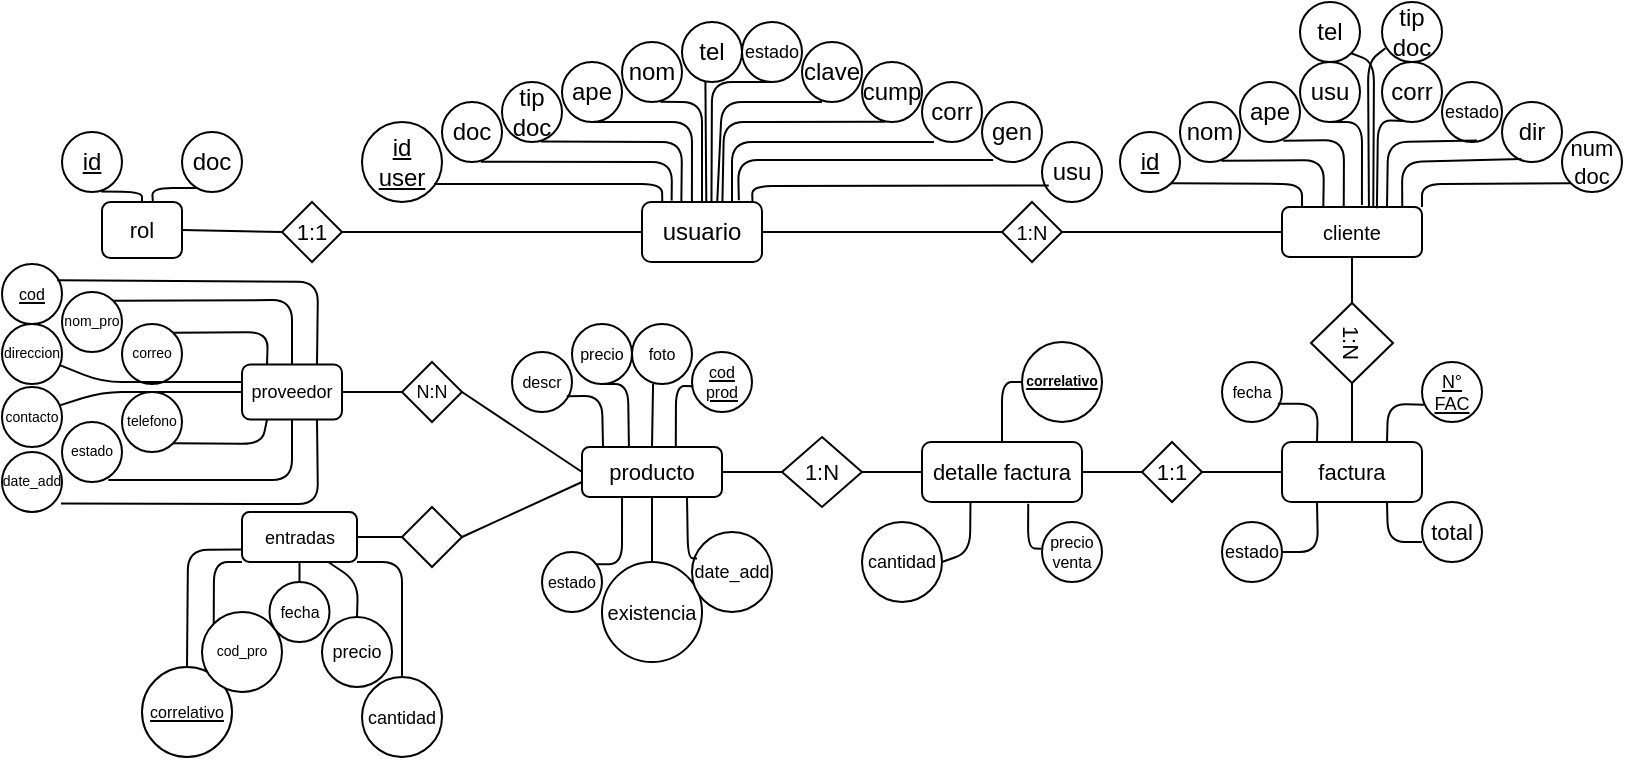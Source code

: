 <mxfile version="13.1.3" type="device"><diagram id="ZuWRlhse3xwBn1QW4X8-" name="Page-1"><mxGraphModel dx="494" dy="276" grid="1" gridSize="10" guides="1" tooltips="1" connect="1" arrows="1" fold="1" page="1" pageScale="1" pageWidth="827" pageHeight="1169" math="0" shadow="0"><root><mxCell id="0"/><mxCell id="1" parent="0"/><mxCell id="uUuOe9VRmTBdb67w9HZi-1" value="id&lt;br&gt;user" style="ellipse;whiteSpace=wrap;html=1;aspect=fixed;fontStyle=4" vertex="1" parent="1"><mxGeometry x="180" y="260" width="40" height="40" as="geometry"/></mxCell><mxCell id="uUuOe9VRmTBdb67w9HZi-2" value="usuario" style="rounded=1;whiteSpace=wrap;html=1;" vertex="1" parent="1"><mxGeometry x="320" y="300" width="60" height="30" as="geometry"/></mxCell><mxCell id="uUuOe9VRmTBdb67w9HZi-3" value="" style="endArrow=none;html=1;exitX=0.169;exitY=0.001;exitDx=0;exitDy=0;exitPerimeter=0;" edge="1" parent="1" source="uUuOe9VRmTBdb67w9HZi-2"><mxGeometry width="50" height="50" relative="1" as="geometry"><mxPoint x="440" y="250" as="sourcePoint"/><mxPoint x="216" y="291" as="targetPoint"/><Array as="points"><mxPoint x="330" y="291"/></Array></mxGeometry></mxCell><mxCell id="uUuOe9VRmTBdb67w9HZi-4" value="doc" style="ellipse;whiteSpace=wrap;html=1;aspect=fixed;" vertex="1" parent="1"><mxGeometry x="220" y="250" width="30" height="30" as="geometry"/></mxCell><mxCell id="uUuOe9VRmTBdb67w9HZi-6" value="nom" style="ellipse;whiteSpace=wrap;html=1;aspect=fixed;" vertex="1" parent="1"><mxGeometry x="310" y="220" width="30" height="30" as="geometry"/></mxCell><mxCell id="uUuOe9VRmTBdb67w9HZi-8" value="ape" style="ellipse;whiteSpace=wrap;html=1;aspect=fixed;" vertex="1" parent="1"><mxGeometry x="280" y="230" width="30" height="30" as="geometry"/></mxCell><mxCell id="uUuOe9VRmTBdb67w9HZi-10" value="tip&lt;br&gt;doc" style="ellipse;whiteSpace=wrap;html=1;aspect=fixed;" vertex="1" parent="1"><mxGeometry x="250" y="240" width="30" height="30" as="geometry"/></mxCell><mxCell id="uUuOe9VRmTBdb67w9HZi-13" value="" style="endArrow=none;html=1;exitX=0.648;exitY=0.997;exitDx=0;exitDy=0;entryX=0.247;entryY=-0.023;entryDx=0;entryDy=0;entryPerimeter=0;exitPerimeter=0;" edge="1" parent="1" source="uUuOe9VRmTBdb67w9HZi-4" target="uUuOe9VRmTBdb67w9HZi-2"><mxGeometry width="50" height="50" relative="1" as="geometry"><mxPoint x="290" y="300" as="sourcePoint"/><mxPoint x="350" y="280" as="targetPoint"/><Array as="points"><mxPoint x="335" y="280"/></Array></mxGeometry></mxCell><mxCell id="uUuOe9VRmTBdb67w9HZi-14" value="" style="endArrow=none;html=1;exitX=0.328;exitY=-0.016;exitDx=0;exitDy=0;exitPerimeter=0;entryX=0.647;entryY=0.993;entryDx=0;entryDy=0;entryPerimeter=0;" edge="1" parent="1" source="uUuOe9VRmTBdb67w9HZi-2" target="uUuOe9VRmTBdb67w9HZi-10"><mxGeometry width="50" height="50" relative="1" as="geometry"><mxPoint x="330" y="300" as="sourcePoint"/><mxPoint x="380" y="250" as="targetPoint"/><Array as="points"><mxPoint x="340" y="270"/></Array></mxGeometry></mxCell><mxCell id="uUuOe9VRmTBdb67w9HZi-15" value="" style="endArrow=none;html=1;exitX=0.416;exitY=-0.001;exitDx=0;exitDy=0;exitPerimeter=0;entryX=0.5;entryY=1;entryDx=0;entryDy=0;" edge="1" parent="1" source="uUuOe9VRmTBdb67w9HZi-2" target="uUuOe9VRmTBdb67w9HZi-8"><mxGeometry width="50" height="50" relative="1" as="geometry"><mxPoint x="340" y="280" as="sourcePoint"/><mxPoint x="390" y="230" as="targetPoint"/><Array as="points"><mxPoint x="345" y="260"/></Array></mxGeometry></mxCell><mxCell id="uUuOe9VRmTBdb67w9HZi-16" value="" style="endArrow=none;html=1;exitX=0.5;exitY=0;exitDx=0;exitDy=0;entryX=0.638;entryY=0.996;entryDx=0;entryDy=0;entryPerimeter=0;" edge="1" parent="1" source="uUuOe9VRmTBdb67w9HZi-2" target="uUuOe9VRmTBdb67w9HZi-6"><mxGeometry width="50" height="50" relative="1" as="geometry"><mxPoint x="350" y="290" as="sourcePoint"/><mxPoint x="400" y="240" as="targetPoint"/><Array as="points"><mxPoint x="350" y="250"/></Array></mxGeometry></mxCell><mxCell id="uUuOe9VRmTBdb67w9HZi-17" value="gen&lt;span style=&quot;color: rgba(0 , 0 , 0 , 0) ; font-family: monospace ; font-size: 0px&quot;&gt;%3CmxGraphModel%3E%3Croot%3E%3CmxCell%20id%3D%220%22%2F%3E%3CmxCell%20id%3D%221%22%20parent%3D%220%22%2F%3E%3CmxCell%20id%3D%222%22%20value%3D%22nom%22%20style%3D%22ellipse%3BwhiteSpace%3Dwrap%3Bhtml%3D1%3Baspect%3Dfixed%3B%22%20vertex%3D%221%22%20parent%3D%221%22%3E%3CmxGeometry%20x%3D%22250%22%20y%3D%22220%22%20width%3D%2230%22%20height%3D%2230%22%20as%3D%22geometry%22%2F%3E%3C%2FmxCell%3E%3C%2Froot%3E%3C%2FmxGraphModel%3E&lt;/span&gt;" style="ellipse;whiteSpace=wrap;html=1;aspect=fixed;" vertex="1" parent="1"><mxGeometry x="490" y="250" width="30" height="30" as="geometry"/></mxCell><mxCell id="uUuOe9VRmTBdb67w9HZi-21" value="cump" style="ellipse;whiteSpace=wrap;html=1;aspect=fixed;" vertex="1" parent="1"><mxGeometry x="430" y="230" width="30" height="30" as="geometry"/></mxCell><mxCell id="uUuOe9VRmTBdb67w9HZi-22" value="tel" style="ellipse;whiteSpace=wrap;html=1;aspect=fixed;" vertex="1" parent="1"><mxGeometry x="340" y="210" width="30" height="30" as="geometry"/></mxCell><mxCell id="uUuOe9VRmTBdb67w9HZi-23" value="corr" style="ellipse;whiteSpace=wrap;html=1;aspect=fixed;" vertex="1" parent="1"><mxGeometry x="460" y="240" width="30" height="30" as="geometry"/></mxCell><mxCell id="uUuOe9VRmTBdb67w9HZi-24" value="usu" style="ellipse;whiteSpace=wrap;html=1;aspect=fixed;" vertex="1" parent="1"><mxGeometry x="520" y="270" width="30" height="30" as="geometry"/></mxCell><mxCell id="uUuOe9VRmTBdb67w9HZi-25" value="clave" style="ellipse;whiteSpace=wrap;html=1;aspect=fixed;" vertex="1" parent="1"><mxGeometry x="400" y="220" width="30" height="30" as="geometry"/></mxCell><mxCell id="uUuOe9VRmTBdb67w9HZi-26" value="estado" style="ellipse;whiteSpace=wrap;html=1;aspect=fixed;fontSize=9;" vertex="1" parent="1"><mxGeometry x="370" y="210" width="30" height="30" as="geometry"/></mxCell><mxCell id="uUuOe9VRmTBdb67w9HZi-27" value="" style="endArrow=none;html=1;exitX=0.921;exitY=0.006;exitDx=0;exitDy=0;exitPerimeter=0;entryX=0.113;entryY=0.725;entryDx=0;entryDy=0;entryPerimeter=0;" edge="1" parent="1" source="uUuOe9VRmTBdb67w9HZi-2" target="uUuOe9VRmTBdb67w9HZi-24"><mxGeometry width="50" height="50" relative="1" as="geometry"><mxPoint x="400" y="380" as="sourcePoint"/><mxPoint x="500" y="340" as="targetPoint"/><Array as="points"><mxPoint x="375" y="292"/></Array></mxGeometry></mxCell><mxCell id="uUuOe9VRmTBdb67w9HZi-28" value="" style="endArrow=none;html=1;exitX=0.807;exitY=-0.028;exitDx=0;exitDy=0;exitPerimeter=0;entryX=0.185;entryY=0.965;entryDx=0;entryDy=0;entryPerimeter=0;" edge="1" parent="1" source="uUuOe9VRmTBdb67w9HZi-2" target="uUuOe9VRmTBdb67w9HZi-17"><mxGeometry width="50" height="50" relative="1" as="geometry"><mxPoint x="400" y="360" as="sourcePoint"/><mxPoint x="450" y="310" as="targetPoint"/><Array as="points"><mxPoint x="368" y="279"/></Array></mxGeometry></mxCell><mxCell id="uUuOe9VRmTBdb67w9HZi-29" value="" style="endArrow=none;html=1;exitX=0.75;exitY=0;exitDx=0;exitDy=0;entryX=0.2;entryY=1;entryDx=0;entryDy=0;entryPerimeter=0;" edge="1" parent="1" source="uUuOe9VRmTBdb67w9HZi-2" target="uUuOe9VRmTBdb67w9HZi-23"><mxGeometry width="50" height="50" relative="1" as="geometry"><mxPoint x="400" y="350" as="sourcePoint"/><mxPoint x="450" y="300" as="targetPoint"/><Array as="points"><mxPoint x="365" y="270"/></Array></mxGeometry></mxCell><mxCell id="uUuOe9VRmTBdb67w9HZi-30" value="" style="endArrow=none;html=1;fontSize=10;exitX=0.67;exitY=-0.002;exitDx=0;exitDy=0;exitPerimeter=0;entryX=0.386;entryY=0.995;entryDx=0;entryDy=0;entryPerimeter=0;" edge="1" parent="1" source="uUuOe9VRmTBdb67w9HZi-2" target="uUuOe9VRmTBdb67w9HZi-21"><mxGeometry width="50" height="50" relative="1" as="geometry"><mxPoint x="370" y="300" as="sourcePoint"/><mxPoint x="435" y="257" as="targetPoint"/><Array as="points"><mxPoint x="361" y="260"/></Array></mxGeometry></mxCell><mxCell id="uUuOe9VRmTBdb67w9HZi-32" value="" style="endArrow=none;html=1;fontSize=10;exitX=0.627;exitY=-0.009;exitDx=0;exitDy=0;exitPerimeter=0;" edge="1" parent="1" source="uUuOe9VRmTBdb67w9HZi-2"><mxGeometry width="50" height="50" relative="1" as="geometry"><mxPoint x="360" y="300" as="sourcePoint"/><mxPoint x="410" y="250" as="targetPoint"/><Array as="points"><mxPoint x="360" y="250"/></Array></mxGeometry></mxCell><mxCell id="uUuOe9VRmTBdb67w9HZi-33" value="" style="endArrow=none;html=1;fontSize=10;exitX=0.536;exitY=0.006;exitDx=0;exitDy=0;exitPerimeter=0;entryX=0.39;entryY=0.987;entryDx=0;entryDy=0;entryPerimeter=0;" edge="1" parent="1" source="uUuOe9VRmTBdb67w9HZi-2" target="uUuOe9VRmTBdb67w9HZi-22"><mxGeometry width="50" height="50" relative="1" as="geometry"><mxPoint x="380" y="370" as="sourcePoint"/><mxPoint x="430" y="320" as="targetPoint"/></mxGeometry></mxCell><mxCell id="uUuOe9VRmTBdb67w9HZi-35" value="" style="endArrow=none;html=1;fontSize=10;exitX=0.5;exitY=1;exitDx=0;exitDy=0;entryX=0.579;entryY=-0.001;entryDx=0;entryDy=0;entryPerimeter=0;" edge="1" parent="1" source="uUuOe9VRmTBdb67w9HZi-26" target="uUuOe9VRmTBdb67w9HZi-2"><mxGeometry width="50" height="50" relative="1" as="geometry"><mxPoint x="350" y="250" as="sourcePoint"/><mxPoint x="350" y="260" as="targetPoint"/><Array as="points"><mxPoint x="355" y="240"/></Array></mxGeometry></mxCell><mxCell id="uUuOe9VRmTBdb67w9HZi-37" value="1:N" style="rhombus;whiteSpace=wrap;html=1;fontSize=10;" vertex="1" parent="1"><mxGeometry x="500" y="300" width="30" height="30" as="geometry"/></mxCell><mxCell id="uUuOe9VRmTBdb67w9HZi-38" value="" style="endArrow=none;html=1;fontSize=10;exitX=1;exitY=0.5;exitDx=0;exitDy=0;entryX=0;entryY=0.5;entryDx=0;entryDy=0;" edge="1" parent="1" source="uUuOe9VRmTBdb67w9HZi-2" target="uUuOe9VRmTBdb67w9HZi-37"><mxGeometry width="50" height="50" relative="1" as="geometry"><mxPoint x="440" y="460" as="sourcePoint"/><mxPoint x="490" y="410" as="targetPoint"/><Array as="points"><mxPoint x="430" y="315"/></Array></mxGeometry></mxCell><mxCell id="uUuOe9VRmTBdb67w9HZi-39" value="cliente" style="rounded=1;whiteSpace=wrap;html=1;fontSize=10;" vertex="1" parent="1"><mxGeometry x="640" y="302.5" width="70" height="25" as="geometry"/></mxCell><mxCell id="uUuOe9VRmTBdb67w9HZi-40" value="" style="endArrow=none;html=1;fontSize=10;exitX=1;exitY=0.5;exitDx=0;exitDy=0;entryX=0;entryY=0.5;entryDx=0;entryDy=0;" edge="1" parent="1" source="uUuOe9VRmTBdb67w9HZi-37" target="uUuOe9VRmTBdb67w9HZi-39"><mxGeometry width="50" height="50" relative="1" as="geometry"><mxPoint x="530" y="440" as="sourcePoint"/><mxPoint x="580" y="390" as="targetPoint"/></mxGeometry></mxCell><mxCell id="uUuOe9VRmTBdb67w9HZi-42" value="id&lt;span style=&quot;color: rgba(0 , 0 , 0 , 0) ; font-family: monospace ; font-size: 0px&quot;&gt;%3CmxGraphModel%3E%3Croot%3E%3CmxCell%20id%3D%220%22%2F%3E%3CmxCell%20id%3D%221%22%20parent%3D%220%22%2F%3E%3CmxCell%20id%3D%222%22%20value%3D%22usu%22%20style%3D%22ellipse%3BwhiteSpace%3Dwrap%3Bhtml%3D1%3Baspect%3Dfixed%3B%22%20vertex%3D%221%22%20parent%3D%221%22%3E%3CmxGeometry%20x%3D%22360%22%20y%3D%22260%22%20width%3D%2230%22%20height%3D%2230%22%20as%3D%22geometry%22%2F%3E%3C%2FmxCell%3E%3C%2Froot%3E%3C%2FmxGraphModel%3E&lt;/span&gt;" style="ellipse;whiteSpace=wrap;html=1;aspect=fixed;fontStyle=4" vertex="1" parent="1"><mxGeometry x="559" y="265" width="30" height="30" as="geometry"/></mxCell><mxCell id="uUuOe9VRmTBdb67w9HZi-43" value="nom" style="ellipse;whiteSpace=wrap;html=1;aspect=fixed;" vertex="1" parent="1"><mxGeometry x="589" y="250" width="30" height="30" as="geometry"/></mxCell><mxCell id="uUuOe9VRmTBdb67w9HZi-44" value="ape" style="ellipse;whiteSpace=wrap;html=1;aspect=fixed;" vertex="1" parent="1"><mxGeometry x="619" y="240" width="30" height="30" as="geometry"/></mxCell><mxCell id="uUuOe9VRmTBdb67w9HZi-45" value="usu" style="ellipse;whiteSpace=wrap;html=1;aspect=fixed;" vertex="1" parent="1"><mxGeometry x="649" y="230" width="30" height="30" as="geometry"/></mxCell><mxCell id="uUuOe9VRmTBdb67w9HZi-46" value="corr" style="ellipse;whiteSpace=wrap;html=1;aspect=fixed;" vertex="1" parent="1"><mxGeometry x="690" y="230" width="30" height="30" as="geometry"/></mxCell><mxCell id="uUuOe9VRmTBdb67w9HZi-47" value="tel" style="ellipse;whiteSpace=wrap;html=1;aspect=fixed;" vertex="1" parent="1"><mxGeometry x="649" y="200" width="30" height="30" as="geometry"/></mxCell><mxCell id="uUuOe9VRmTBdb67w9HZi-48" value="dir" style="ellipse;whiteSpace=wrap;html=1;aspect=fixed;" vertex="1" parent="1"><mxGeometry x="750" y="250" width="30" height="30" as="geometry"/></mxCell><mxCell id="uUuOe9VRmTBdb67w9HZi-49" value="tip&lt;br&gt;doc" style="ellipse;whiteSpace=wrap;html=1;aspect=fixed;" vertex="1" parent="1"><mxGeometry x="690" y="200" width="30" height="30" as="geometry"/></mxCell><mxCell id="uUuOe9VRmTBdb67w9HZi-50" value="num&lt;br style=&quot;font-size: 11px;&quot;&gt;doc" style="ellipse;whiteSpace=wrap;html=1;aspect=fixed;fontSize=11;" vertex="1" parent="1"><mxGeometry x="780" y="265" width="30" height="30" as="geometry"/></mxCell><mxCell id="uUuOe9VRmTBdb67w9HZi-51" value="estado" style="ellipse;whiteSpace=wrap;html=1;aspect=fixed;fontSize=9;" vertex="1" parent="1"><mxGeometry x="720" y="240" width="30" height="30" as="geometry"/></mxCell><mxCell id="uUuOe9VRmTBdb67w9HZi-52" value="" style="endArrow=none;html=1;fontSize=9;exitX=1;exitY=1;exitDx=0;exitDy=0;entryX=0.143;entryY=0.007;entryDx=0;entryDy=0;entryPerimeter=0;" edge="1" parent="1" source="uUuOe9VRmTBdb67w9HZi-42" target="uUuOe9VRmTBdb67w9HZi-39"><mxGeometry width="50" height="50" relative="1" as="geometry"><mxPoint x="650" y="410" as="sourcePoint"/><mxPoint x="650" y="310" as="targetPoint"/><Array as="points"><mxPoint x="650" y="291"/></Array></mxGeometry></mxCell><mxCell id="uUuOe9VRmTBdb67w9HZi-54" value="" style="endArrow=none;html=1;fontSize=9;exitX=0.693;exitY=0.98;exitDx=0;exitDy=0;exitPerimeter=0;entryX=0.295;entryY=0.016;entryDx=0;entryDy=0;entryPerimeter=0;" edge="1" parent="1" source="uUuOe9VRmTBdb67w9HZi-43" target="uUuOe9VRmTBdb67w9HZi-39"><mxGeometry width="50" height="50" relative="1" as="geometry"><mxPoint x="650" y="270" as="sourcePoint"/><mxPoint x="660" y="300" as="targetPoint"/><Array as="points"><mxPoint x="661" y="279"/></Array></mxGeometry></mxCell><mxCell id="uUuOe9VRmTBdb67w9HZi-55" value="" style="endArrow=none;html=1;fontSize=9;exitX=0.722;exitY=0.98;exitDx=0;exitDy=0;exitPerimeter=0;entryX=0.441;entryY=-0.02;entryDx=0;entryDy=0;entryPerimeter=0;" edge="1" parent="1" source="uUuOe9VRmTBdb67w9HZi-44" target="uUuOe9VRmTBdb67w9HZi-39"><mxGeometry width="50" height="50" relative="1" as="geometry"><mxPoint x="680" y="310" as="sourcePoint"/><mxPoint x="730" y="260" as="targetPoint"/><Array as="points"><mxPoint x="671" y="269"/></Array></mxGeometry></mxCell><mxCell id="uUuOe9VRmTBdb67w9HZi-56" value="" style="endArrow=none;html=1;fontSize=9;exitX=0.571;exitY=-0.038;exitDx=0;exitDy=0;exitPerimeter=0;entryX=0.5;entryY=1;entryDx=0;entryDy=0;" edge="1" parent="1" source="uUuOe9VRmTBdb67w9HZi-39" target="uUuOe9VRmTBdb67w9HZi-45"><mxGeometry width="50" height="50" relative="1" as="geometry"><mxPoint x="700" y="300" as="sourcePoint"/><mxPoint x="750" y="250" as="targetPoint"/><Array as="points"><mxPoint x="680" y="260"/></Array></mxGeometry></mxCell><mxCell id="uUuOe9VRmTBdb67w9HZi-57" value="" style="endArrow=none;html=1;fontSize=9;exitX=1;exitY=0;exitDx=0;exitDy=0;entryX=0;entryY=1;entryDx=0;entryDy=0;" edge="1" parent="1" source="uUuOe9VRmTBdb67w9HZi-39" target="uUuOe9VRmTBdb67w9HZi-50"><mxGeometry width="50" height="50" relative="1" as="geometry"><mxPoint x="720" y="340" as="sourcePoint"/><mxPoint x="770" y="290" as="targetPoint"/><Array as="points"><mxPoint x="710" y="291"/></Array></mxGeometry></mxCell><mxCell id="uUuOe9VRmTBdb67w9HZi-58" value="" style="endArrow=none;html=1;fontSize=9;exitX=0.859;exitY=-0.003;exitDx=0;exitDy=0;exitPerimeter=0;entryX=0.32;entryY=0.951;entryDx=0;entryDy=0;entryPerimeter=0;" edge="1" parent="1" source="uUuOe9VRmTBdb67w9HZi-39" target="uUuOe9VRmTBdb67w9HZi-48"><mxGeometry width="50" height="50" relative="1" as="geometry"><mxPoint x="720" y="330" as="sourcePoint"/><mxPoint x="770" y="280" as="targetPoint"/><Array as="points"><mxPoint x="700" y="280"/></Array></mxGeometry></mxCell><mxCell id="uUuOe9VRmTBdb67w9HZi-59" value="" style="endArrow=none;html=1;fontSize=9;exitX=0.75;exitY=0;exitDx=0;exitDy=0;entryX=0.582;entryY=0.975;entryDx=0;entryDy=0;entryPerimeter=0;" edge="1" parent="1" source="uUuOe9VRmTBdb67w9HZi-39" target="uUuOe9VRmTBdb67w9HZi-51"><mxGeometry width="50" height="50" relative="1" as="geometry"><mxPoint x="720" y="340" as="sourcePoint"/><mxPoint x="770" y="290" as="targetPoint"/><Array as="points"><mxPoint x="693" y="270"/></Array></mxGeometry></mxCell><mxCell id="uUuOe9VRmTBdb67w9HZi-60" value="" style="endArrow=none;html=1;fontSize=9;exitX=0.621;exitY=0.009;exitDx=0;exitDy=0;exitPerimeter=0;entryX=0.056;entryY=0.772;entryDx=0;entryDy=0;entryPerimeter=0;" edge="1" parent="1" source="uUuOe9VRmTBdb67w9HZi-39" target="uUuOe9VRmTBdb67w9HZi-49"><mxGeometry width="50" height="50" relative="1" as="geometry"><mxPoint x="690" y="250" as="sourcePoint"/><mxPoint x="682" y="240" as="targetPoint"/><Array as="points"><mxPoint x="683" y="230"/></Array></mxGeometry></mxCell><mxCell id="uUuOe9VRmTBdb67w9HZi-61" value="" style="endArrow=none;html=1;fontSize=9;exitX=0.678;exitY=0.024;exitDx=0;exitDy=0;exitPerimeter=0;entryX=0.376;entryY=0.983;entryDx=0;entryDy=0;entryPerimeter=0;" edge="1" parent="1" source="uUuOe9VRmTBdb67w9HZi-39" target="uUuOe9VRmTBdb67w9HZi-46"><mxGeometry width="50" height="50" relative="1" as="geometry"><mxPoint x="690" y="300" as="sourcePoint"/><mxPoint x="750" y="220" as="targetPoint"/><Array as="points"><mxPoint x="688" y="259"/></Array></mxGeometry></mxCell><mxCell id="uUuOe9VRmTBdb67w9HZi-65" value="" style="endArrow=none;html=1;fontSize=9;entryX=1;entryY=1;entryDx=0;entryDy=0;exitX=0.652;exitY=0.008;exitDx=0;exitDy=0;exitPerimeter=0;" edge="1" parent="1" source="uUuOe9VRmTBdb67w9HZi-39" target="uUuOe9VRmTBdb67w9HZi-47"><mxGeometry width="50" height="50" relative="1" as="geometry"><mxPoint x="664" y="270" as="sourcePoint"/><mxPoint x="676.03" y="223.94" as="targetPoint"/><Array as="points"><mxPoint x="686" y="230"/></Array></mxGeometry></mxCell><mxCell id="uUuOe9VRmTBdb67w9HZi-67" value="1:1" style="rhombus;whiteSpace=wrap;html=1;fontSize=11;" vertex="1" parent="1"><mxGeometry x="140" y="300" width="30" height="30" as="geometry"/></mxCell><mxCell id="uUuOe9VRmTBdb67w9HZi-68" value="" style="endArrow=none;html=1;fontSize=11;exitX=1;exitY=0.5;exitDx=0;exitDy=0;entryX=0;entryY=0.5;entryDx=0;entryDy=0;" edge="1" parent="1" source="uUuOe9VRmTBdb67w9HZi-67" target="uUuOe9VRmTBdb67w9HZi-2"><mxGeometry width="50" height="50" relative="1" as="geometry"><mxPoint x="220" y="430" as="sourcePoint"/><mxPoint x="270" y="380" as="targetPoint"/></mxGeometry></mxCell><mxCell id="uUuOe9VRmTBdb67w9HZi-69" value="rol" style="rounded=1;whiteSpace=wrap;html=1;fontSize=11;" vertex="1" parent="1"><mxGeometry x="50" y="300" width="40" height="28" as="geometry"/></mxCell><mxCell id="uUuOe9VRmTBdb67w9HZi-70" value="" style="endArrow=none;html=1;fontSize=11;exitX=1;exitY=0.5;exitDx=0;exitDy=0;entryX=0;entryY=0.5;entryDx=0;entryDy=0;" edge="1" parent="1" source="uUuOe9VRmTBdb67w9HZi-69" target="uUuOe9VRmTBdb67w9HZi-67"><mxGeometry width="50" height="50" relative="1" as="geometry"><mxPoint x="170" y="420" as="sourcePoint"/><mxPoint x="220" y="370" as="targetPoint"/></mxGeometry></mxCell><mxCell id="uUuOe9VRmTBdb67w9HZi-71" value="id" style="ellipse;whiteSpace=wrap;html=1;aspect=fixed;fontStyle=4" vertex="1" parent="1"><mxGeometry x="30" y="265" width="30" height="30" as="geometry"/></mxCell><mxCell id="uUuOe9VRmTBdb67w9HZi-72" value="doc" style="ellipse;whiteSpace=wrap;html=1;aspect=fixed;" vertex="1" parent="1"><mxGeometry x="90" y="265" width="30" height="30" as="geometry"/></mxCell><mxCell id="uUuOe9VRmTBdb67w9HZi-73" value="" style="endArrow=none;html=1;fontSize=11;entryX=0.652;entryY=0.991;entryDx=0;entryDy=0;entryPerimeter=0;exitX=0.5;exitY=0;exitDx=0;exitDy=0;" edge="1" parent="1" source="uUuOe9VRmTBdb67w9HZi-69" target="uUuOe9VRmTBdb67w9HZi-71"><mxGeometry width="50" height="50" relative="1" as="geometry"><mxPoint x="20" y="380" as="sourcePoint"/><mxPoint x="70" y="330" as="targetPoint"/><Array as="points"><mxPoint x="70" y="295"/></Array></mxGeometry></mxCell><mxCell id="uUuOe9VRmTBdb67w9HZi-74" value="" style="endArrow=none;html=1;fontSize=11;exitX=0.636;exitY=0.01;exitDx=0;exitDy=0;exitPerimeter=0;entryX=0.238;entryY=0.933;entryDx=0;entryDy=0;entryPerimeter=0;" edge="1" parent="1" source="uUuOe9VRmTBdb67w9HZi-69" target="uUuOe9VRmTBdb67w9HZi-72"><mxGeometry width="50" height="50" relative="1" as="geometry"><mxPoint x="90" y="340" as="sourcePoint"/><mxPoint x="140" y="290" as="targetPoint"/><Array as="points"><mxPoint x="75" y="293"/></Array></mxGeometry></mxCell><mxCell id="uUuOe9VRmTBdb67w9HZi-75" value="factura" style="rounded=1;whiteSpace=wrap;html=1;fontSize=11;" vertex="1" parent="1"><mxGeometry x="640" y="420" width="70" height="30" as="geometry"/></mxCell><mxCell id="uUuOe9VRmTBdb67w9HZi-76" value="1:N" style="rhombus;whiteSpace=wrap;html=1;fontSize=11;rotation=90;direction=south;" vertex="1" parent="1"><mxGeometry x="655" y="350" width="40" height="41" as="geometry"/></mxCell><mxCell id="uUuOe9VRmTBdb67w9HZi-77" value="" style="endArrow=none;html=1;fontSize=11;entryX=0.5;entryY=1;entryDx=0;entryDy=0;exitX=0.5;exitY=1;exitDx=0;exitDy=0;" edge="1" parent="1" source="uUuOe9VRmTBdb67w9HZi-76" target="uUuOe9VRmTBdb67w9HZi-39"><mxGeometry width="50" height="50" relative="1" as="geometry"><mxPoint x="520" y="500" as="sourcePoint"/><mxPoint x="570" y="450" as="targetPoint"/></mxGeometry></mxCell><mxCell id="uUuOe9VRmTBdb67w9HZi-79" value="" style="endArrow=none;html=1;fontSize=11;entryX=0.5;entryY=0;entryDx=0;entryDy=0;exitX=0.5;exitY=0;exitDx=0;exitDy=0;" edge="1" parent="1" source="uUuOe9VRmTBdb67w9HZi-75" target="uUuOe9VRmTBdb67w9HZi-76"><mxGeometry width="50" height="50" relative="1" as="geometry"><mxPoint x="570" y="480" as="sourcePoint"/><mxPoint x="620" y="430" as="targetPoint"/></mxGeometry></mxCell><mxCell id="uUuOe9VRmTBdb67w9HZi-80" value="estado" style="ellipse;whiteSpace=wrap;html=1;aspect=fixed;fontSize=9;" vertex="1" parent="1"><mxGeometry x="610" y="460" width="30" height="30" as="geometry"/></mxCell><mxCell id="uUuOe9VRmTBdb67w9HZi-81" value="total" style="ellipse;whiteSpace=wrap;html=1;aspect=fixed;fontSize=11;" vertex="1" parent="1"><mxGeometry x="710" y="450" width="30" height="30" as="geometry"/></mxCell><mxCell id="uUuOe9VRmTBdb67w9HZi-82" value="N° FAC" style="ellipse;whiteSpace=wrap;html=1;aspect=fixed;fontSize=9;fontStyle=4" vertex="1" parent="1"><mxGeometry x="710" y="380" width="30" height="30" as="geometry"/></mxCell><mxCell id="uUuOe9VRmTBdb67w9HZi-83" value="fecha" style="ellipse;whiteSpace=wrap;html=1;aspect=fixed;fontSize=8;" vertex="1" parent="1"><mxGeometry x="610" y="380" width="30" height="30" as="geometry"/></mxCell><mxCell id="uUuOe9VRmTBdb67w9HZi-86" value="" style="endArrow=none;html=1;fontSize=6;entryX=0.93;entryY=0.695;entryDx=0;entryDy=0;exitX=0.25;exitY=0;exitDx=0;exitDy=0;entryPerimeter=0;" edge="1" parent="1" source="uUuOe9VRmTBdb67w9HZi-75" target="uUuOe9VRmTBdb67w9HZi-83"><mxGeometry width="50" height="50" relative="1" as="geometry"><mxPoint x="640" y="530" as="sourcePoint"/><mxPoint x="690" y="480" as="targetPoint"/><Array as="points"><mxPoint x="658" y="401"/></Array></mxGeometry></mxCell><mxCell id="uUuOe9VRmTBdb67w9HZi-87" value="" style="endArrow=none;html=1;fontSize=6;exitX=0.75;exitY=0;exitDx=0;exitDy=0;entryX=0.033;entryY=0.711;entryDx=0;entryDy=0;entryPerimeter=0;" edge="1" parent="1" source="uUuOe9VRmTBdb67w9HZi-75" target="uUuOe9VRmTBdb67w9HZi-82"><mxGeometry width="50" height="50" relative="1" as="geometry"><mxPoint x="730" y="440" as="sourcePoint"/><mxPoint x="780" y="390" as="targetPoint"/><Array as="points"><mxPoint x="693" y="401"/></Array></mxGeometry></mxCell><mxCell id="uUuOe9VRmTBdb67w9HZi-88" value="" style="endArrow=none;html=1;fontSize=6;exitX=1;exitY=0.5;exitDx=0;exitDy=0;entryX=0.25;entryY=1;entryDx=0;entryDy=0;" edge="1" parent="1" source="uUuOe9VRmTBdb67w9HZi-80" target="uUuOe9VRmTBdb67w9HZi-75"><mxGeometry width="50" height="50" relative="1" as="geometry"><mxPoint x="650" y="520" as="sourcePoint"/><mxPoint x="700" y="470" as="targetPoint"/><Array as="points"><mxPoint x="658" y="475"/></Array></mxGeometry></mxCell><mxCell id="uUuOe9VRmTBdb67w9HZi-89" value="" style="endArrow=none;html=1;fontSize=6;entryX=0.75;entryY=1;entryDx=0;entryDy=0;exitX=0;exitY=0.667;exitDx=0;exitDy=0;exitPerimeter=0;" edge="1" parent="1" source="uUuOe9VRmTBdb67w9HZi-81" target="uUuOe9VRmTBdb67w9HZi-75"><mxGeometry width="50" height="50" relative="1" as="geometry"><mxPoint x="660" y="530" as="sourcePoint"/><mxPoint x="710" y="480" as="targetPoint"/><Array as="points"><mxPoint x="693" y="470"/></Array></mxGeometry></mxCell><mxCell id="uUuOe9VRmTBdb67w9HZi-90" value="1:1" style="rhombus;whiteSpace=wrap;html=1;fontSize=11;" vertex="1" parent="1"><mxGeometry x="570" y="420" width="30" height="30" as="geometry"/></mxCell><mxCell id="uUuOe9VRmTBdb67w9HZi-91" value="" style="endArrow=none;html=1;fontSize=6;entryX=0;entryY=0.5;entryDx=0;entryDy=0;exitX=1;exitY=0.5;exitDx=0;exitDy=0;" edge="1" parent="1" source="uUuOe9VRmTBdb67w9HZi-90" target="uUuOe9VRmTBdb67w9HZi-75"><mxGeometry width="50" height="50" relative="1" as="geometry"><mxPoint x="320" y="510" as="sourcePoint"/><mxPoint x="370" y="460" as="targetPoint"/></mxGeometry></mxCell><mxCell id="uUuOe9VRmTBdb67w9HZi-93" value="detalle factura" style="rounded=1;whiteSpace=wrap;html=1;fontSize=11;" vertex="1" parent="1"><mxGeometry x="460" y="420" width="80" height="30" as="geometry"/></mxCell><mxCell id="uUuOe9VRmTBdb67w9HZi-94" value="" style="endArrow=none;html=1;fontSize=6;exitX=1;exitY=0.5;exitDx=0;exitDy=0;entryX=0;entryY=0.5;entryDx=0;entryDy=0;" edge="1" parent="1" source="uUuOe9VRmTBdb67w9HZi-93" target="uUuOe9VRmTBdb67w9HZi-90"><mxGeometry width="50" height="50" relative="1" as="geometry"><mxPoint x="480" y="540" as="sourcePoint"/><mxPoint x="530" y="490" as="targetPoint"/></mxGeometry></mxCell><mxCell id="uUuOe9VRmTBdb67w9HZi-96" value="cantidad" style="ellipse;whiteSpace=wrap;html=1;aspect=fixed;fontSize=9;" vertex="1" parent="1"><mxGeometry x="430" y="460" width="40" height="40" as="geometry"/></mxCell><mxCell id="uUuOe9VRmTBdb67w9HZi-97" value="correlativo" style="ellipse;whiteSpace=wrap;html=1;aspect=fixed;fontSize=7;fontStyle=5" vertex="1" parent="1"><mxGeometry x="510" y="370" width="40" height="40" as="geometry"/></mxCell><mxCell id="uUuOe9VRmTBdb67w9HZi-98" value="precio venta" style="ellipse;whiteSpace=wrap;html=1;aspect=fixed;fontSize=8;" vertex="1" parent="1"><mxGeometry x="520" y="460" width="30" height="30" as="geometry"/></mxCell><mxCell id="uUuOe9VRmTBdb67w9HZi-99" value="" style="endArrow=none;html=1;fontSize=7;exitX=1;exitY=0.5;exitDx=0;exitDy=0;entryX=0.303;entryY=0.999;entryDx=0;entryDy=0;entryPerimeter=0;" edge="1" parent="1" source="uUuOe9VRmTBdb67w9HZi-96" target="uUuOe9VRmTBdb67w9HZi-93"><mxGeometry width="50" height="50" relative="1" as="geometry"><mxPoint x="290" y="520" as="sourcePoint"/><mxPoint x="340" y="470" as="targetPoint"/><Array as="points"><mxPoint x="484" y="475"/></Array></mxGeometry></mxCell><mxCell id="uUuOe9VRmTBdb67w9HZi-100" value="" style="endArrow=none;html=1;fontSize=7;exitX=-0.015;exitY=0.446;exitDx=0;exitDy=0;exitPerimeter=0;entryX=0.664;entryY=1.031;entryDx=0;entryDy=0;entryPerimeter=0;" edge="1" parent="1" source="uUuOe9VRmTBdb67w9HZi-98" target="uUuOe9VRmTBdb67w9HZi-93"><mxGeometry width="50" height="50" relative="1" as="geometry"><mxPoint x="460" y="510" as="sourcePoint"/><mxPoint x="510" y="460" as="targetPoint"/><Array as="points"><mxPoint x="513" y="473"/></Array></mxGeometry></mxCell><mxCell id="uUuOe9VRmTBdb67w9HZi-101" value="" style="endArrow=none;html=1;fontSize=7;exitX=0.5;exitY=0;exitDx=0;exitDy=0;entryX=0;entryY=0.5;entryDx=0;entryDy=0;" edge="1" parent="1" source="uUuOe9VRmTBdb67w9HZi-93" target="uUuOe9VRmTBdb67w9HZi-97"><mxGeometry width="50" height="50" relative="1" as="geometry"><mxPoint x="380" y="440" as="sourcePoint"/><mxPoint x="430" y="390" as="targetPoint"/><Array as="points"><mxPoint x="500" y="390"/></Array></mxGeometry></mxCell><mxCell id="uUuOe9VRmTBdb67w9HZi-102" value="producto" style="rounded=1;whiteSpace=wrap;html=1;fontSize=11;" vertex="1" parent="1"><mxGeometry x="290" y="422.5" width="70" height="25" as="geometry"/></mxCell><mxCell id="uUuOe9VRmTBdb67w9HZi-103" value="1:N" style="rhombus;whiteSpace=wrap;html=1;fontSize=11;" vertex="1" parent="1"><mxGeometry x="390" y="417.5" width="40" height="35" as="geometry"/></mxCell><mxCell id="uUuOe9VRmTBdb67w9HZi-104" value="" style="endArrow=none;html=1;fontSize=11;exitX=1;exitY=0.5;exitDx=0;exitDy=0;entryX=0;entryY=0.5;entryDx=0;entryDy=0;" edge="1" parent="1" source="uUuOe9VRmTBdb67w9HZi-102" target="uUuOe9VRmTBdb67w9HZi-103"><mxGeometry width="50" height="50" relative="1" as="geometry"><mxPoint x="180" y="380" as="sourcePoint"/><mxPoint x="230" y="330" as="targetPoint"/></mxGeometry></mxCell><mxCell id="uUuOe9VRmTBdb67w9HZi-105" value="" style="endArrow=none;html=1;fontSize=9;exitX=1;exitY=0.5;exitDx=0;exitDy=0;entryX=0;entryY=0.5;entryDx=0;entryDy=0;" edge="1" parent="1" source="uUuOe9VRmTBdb67w9HZi-103" target="uUuOe9VRmTBdb67w9HZi-93"><mxGeometry width="50" height="50" relative="1" as="geometry"><mxPoint x="420" y="400" as="sourcePoint"/><mxPoint x="470" y="350" as="targetPoint"/></mxGeometry></mxCell><mxCell id="uUuOe9VRmTBdb67w9HZi-107" value="cod&lt;br&gt;prod" style="ellipse;whiteSpace=wrap;html=1;aspect=fixed;fontSize=8;fontStyle=4" vertex="1" parent="1"><mxGeometry x="345" y="375" width="30" height="30" as="geometry"/></mxCell><mxCell id="uUuOe9VRmTBdb67w9HZi-108" value="descr" style="ellipse;whiteSpace=wrap;html=1;aspect=fixed;fontSize=8;" vertex="1" parent="1"><mxGeometry x="255" y="375" width="30" height="30" as="geometry"/></mxCell><mxCell id="uUuOe9VRmTBdb67w9HZi-110" value="proveedor" style="rounded=1;whiteSpace=wrap;html=1;fontSize=9;" vertex="1" parent="1"><mxGeometry x="120" y="381.25" width="50" height="27.5" as="geometry"/></mxCell><mxCell id="uUuOe9VRmTBdb67w9HZi-111" value="N:N" style="rhombus;whiteSpace=wrap;html=1;fontSize=9;" vertex="1" parent="1"><mxGeometry x="200" y="380" width="30" height="30" as="geometry"/></mxCell><mxCell id="uUuOe9VRmTBdb67w9HZi-113" value="precio" style="ellipse;whiteSpace=wrap;html=1;aspect=fixed;fontSize=8;" vertex="1" parent="1"><mxGeometry x="285" y="361" width="30" height="30" as="geometry"/></mxCell><mxCell id="uUuOe9VRmTBdb67w9HZi-114" value="existencia" style="ellipse;whiteSpace=wrap;html=1;aspect=fixed;fontSize=10;" vertex="1" parent="1"><mxGeometry x="300" y="480" width="50" height="50" as="geometry"/></mxCell><mxCell id="uUuOe9VRmTBdb67w9HZi-115" value="date_add" style="ellipse;whiteSpace=wrap;html=1;aspect=fixed;fontSize=9;" vertex="1" parent="1"><mxGeometry x="345" y="465" width="40" height="40" as="geometry"/></mxCell><mxCell id="uUuOe9VRmTBdb67w9HZi-116" value="estado" style="ellipse;whiteSpace=wrap;html=1;aspect=fixed;fontSize=8;" vertex="1" parent="1"><mxGeometry x="270" y="475" width="30" height="30" as="geometry"/></mxCell><mxCell id="uUuOe9VRmTBdb67w9HZi-117" value="foto" style="ellipse;whiteSpace=wrap;html=1;aspect=fixed;fontSize=8;" vertex="1" parent="1"><mxGeometry x="315" y="361" width="30" height="30" as="geometry"/></mxCell><mxCell id="uUuOe9VRmTBdb67w9HZi-118" value="" style="endArrow=none;html=1;fontSize=9;entryX=0.75;entryY=1;entryDx=0;entryDy=0;exitX=0.063;exitY=0.33;exitDx=0;exitDy=0;exitPerimeter=0;" edge="1" parent="1" source="uUuOe9VRmTBdb67w9HZi-115" target="uUuOe9VRmTBdb67w9HZi-102"><mxGeometry width="50" height="50" relative="1" as="geometry"><mxPoint x="190" y="530" as="sourcePoint"/><mxPoint x="240" y="480" as="targetPoint"/><Array as="points"><mxPoint x="343" y="478"/></Array></mxGeometry></mxCell><mxCell id="uUuOe9VRmTBdb67w9HZi-119" value="" style="endArrow=none;html=1;fontSize=9;exitX=0.909;exitY=0.206;exitDx=0;exitDy=0;exitPerimeter=0;entryX=0.286;entryY=1.004;entryDx=0;entryDy=0;entryPerimeter=0;" edge="1" parent="1" source="uUuOe9VRmTBdb67w9HZi-116" target="uUuOe9VRmTBdb67w9HZi-102"><mxGeometry width="50" height="50" relative="1" as="geometry"><mxPoint x="290" y="500" as="sourcePoint"/><mxPoint x="310" y="450" as="targetPoint"/><Array as="points"><mxPoint x="310" y="481"/></Array></mxGeometry></mxCell><mxCell id="uUuOe9VRmTBdb67w9HZi-120" value="" style="endArrow=none;html=1;fontSize=9;entryX=0.5;entryY=1;entryDx=0;entryDy=0;exitX=0.5;exitY=0;exitDx=0;exitDy=0;" edge="1" parent="1" source="uUuOe9VRmTBdb67w9HZi-114" target="uUuOe9VRmTBdb67w9HZi-102"><mxGeometry width="50" height="50" relative="1" as="geometry"><mxPoint x="320" y="500" as="sourcePoint"/><mxPoint x="370" y="450" as="targetPoint"/></mxGeometry></mxCell><mxCell id="uUuOe9VRmTBdb67w9HZi-121" value="" style="endArrow=none;html=1;fontSize=9;entryX=0.019;entryY=0.569;entryDx=0;entryDy=0;entryPerimeter=0;exitX=0.67;exitY=0;exitDx=0;exitDy=0;exitPerimeter=0;" edge="1" parent="1" source="uUuOe9VRmTBdb67w9HZi-102" target="uUuOe9VRmTBdb67w9HZi-107"><mxGeometry width="50" height="50" relative="1" as="geometry"><mxPoint x="320" y="440" as="sourcePoint"/><mxPoint x="370" y="390" as="targetPoint"/><Array as="points"><mxPoint x="337" y="392"/></Array></mxGeometry></mxCell><mxCell id="uUuOe9VRmTBdb67w9HZi-122" value="" style="endArrow=none;html=1;fontSize=9;exitX=0.5;exitY=0;exitDx=0;exitDy=0;entryX=0.351;entryY=0.996;entryDx=0;entryDy=0;entryPerimeter=0;" edge="1" parent="1" source="uUuOe9VRmTBdb67w9HZi-102" target="uUuOe9VRmTBdb67w9HZi-117"><mxGeometry width="50" height="50" relative="1" as="geometry"><mxPoint x="310" y="440" as="sourcePoint"/><mxPoint x="324" y="400" as="targetPoint"/></mxGeometry></mxCell><mxCell id="uUuOe9VRmTBdb67w9HZi-123" value="" style="endArrow=none;html=1;fontSize=9;entryX=0.5;entryY=1;entryDx=0;entryDy=0;exitX=0.335;exitY=-0.01;exitDx=0;exitDy=0;exitPerimeter=0;" edge="1" parent="1" source="uUuOe9VRmTBdb67w9HZi-102" target="uUuOe9VRmTBdb67w9HZi-113"><mxGeometry width="50" height="50" relative="1" as="geometry"><mxPoint x="280" y="450" as="sourcePoint"/><mxPoint x="330" y="400" as="targetPoint"/><Array as="points"><mxPoint x="313" y="391"/></Array></mxGeometry></mxCell><mxCell id="uUuOe9VRmTBdb67w9HZi-124" value="" style="endArrow=none;html=1;fontSize=9;entryX=0.912;entryY=0.737;entryDx=0;entryDy=0;exitX=0.15;exitY=0.009;exitDx=0;exitDy=0;exitPerimeter=0;entryPerimeter=0;" edge="1" parent="1" source="uUuOe9VRmTBdb67w9HZi-102" target="uUuOe9VRmTBdb67w9HZi-108"><mxGeometry width="50" height="50" relative="1" as="geometry"><mxPoint x="270" y="450" as="sourcePoint"/><mxPoint x="320" y="400" as="targetPoint"/><Array as="points"><mxPoint x="300" y="397"/></Array></mxGeometry></mxCell><mxCell id="uUuOe9VRmTBdb67w9HZi-125" value="" style="endArrow=none;html=1;fontSize=9;entryX=0;entryY=0.5;entryDx=0;entryDy=0;exitX=1;exitY=0.5;exitDx=0;exitDy=0;" edge="1" parent="1" source="uUuOe9VRmTBdb67w9HZi-111" target="uUuOe9VRmTBdb67w9HZi-102"><mxGeometry width="50" height="50" relative="1" as="geometry"><mxPoint x="130" y="550" as="sourcePoint"/><mxPoint x="180" y="500" as="targetPoint"/></mxGeometry></mxCell><mxCell id="uUuOe9VRmTBdb67w9HZi-126" value="" style="endArrow=none;html=1;fontSize=9;entryX=0;entryY=0.5;entryDx=0;entryDy=0;exitX=1;exitY=0.5;exitDx=0;exitDy=0;" edge="1" parent="1" source="uUuOe9VRmTBdb67w9HZi-110" target="uUuOe9VRmTBdb67w9HZi-111"><mxGeometry width="50" height="50" relative="1" as="geometry"><mxPoint x="130" y="530" as="sourcePoint"/><mxPoint x="180" y="480" as="targetPoint"/></mxGeometry></mxCell><mxCell id="uUuOe9VRmTBdb67w9HZi-127" value="entradas" style="rounded=1;whiteSpace=wrap;html=1;fontSize=9;" vertex="1" parent="1"><mxGeometry x="120" y="455" width="57.5" height="25" as="geometry"/></mxCell><mxCell id="uUuOe9VRmTBdb67w9HZi-128" value="" style="rhombus;whiteSpace=wrap;html=1;fontSize=9;" vertex="1" parent="1"><mxGeometry x="200" y="452.5" width="30" height="30" as="geometry"/></mxCell><mxCell id="uUuOe9VRmTBdb67w9HZi-129" value="" style="endArrow=none;html=1;fontSize=9;exitX=1;exitY=0.5;exitDx=0;exitDy=0;" edge="1" parent="1" source="uUuOe9VRmTBdb67w9HZi-128"><mxGeometry width="50" height="50" relative="1" as="geometry"><mxPoint x="140" y="550" as="sourcePoint"/><mxPoint x="290" y="440" as="targetPoint"/></mxGeometry></mxCell><mxCell id="uUuOe9VRmTBdb67w9HZi-130" value="" style="endArrow=none;html=1;fontSize=9;entryX=0;entryY=0.5;entryDx=0;entryDy=0;exitX=1;exitY=0.5;exitDx=0;exitDy=0;" edge="1" parent="1" source="uUuOe9VRmTBdb67w9HZi-127" target="uUuOe9VRmTBdb67w9HZi-128"><mxGeometry width="50" height="50" relative="1" as="geometry"><mxPoint x="150" y="560" as="sourcePoint"/><mxPoint x="200" y="510" as="targetPoint"/></mxGeometry></mxCell><mxCell id="uUuOe9VRmTBdb67w9HZi-131" value="cod" style="ellipse;whiteSpace=wrap;html=1;aspect=fixed;fontSize=8;fontStyle=4" vertex="1" parent="1"><mxGeometry y="331" width="30" height="30" as="geometry"/></mxCell><mxCell id="uUuOe9VRmTBdb67w9HZi-132" value="nom_pro" style="ellipse;whiteSpace=wrap;html=1;aspect=fixed;fontSize=7;" vertex="1" parent="1"><mxGeometry x="30" y="345" width="30" height="30" as="geometry"/></mxCell><mxCell id="uUuOe9VRmTBdb67w9HZi-135" value="contacto" style="ellipse;whiteSpace=wrap;html=1;aspect=fixed;fontSize=7;" vertex="1" parent="1"><mxGeometry y="392.5" width="30" height="30" as="geometry"/></mxCell><mxCell id="uUuOe9VRmTBdb67w9HZi-136" value="telefono" style="ellipse;whiteSpace=wrap;html=1;aspect=fixed;fontSize=7;" vertex="1" parent="1"><mxGeometry x="60" y="395" width="30" height="30" as="geometry"/></mxCell><mxCell id="uUuOe9VRmTBdb67w9HZi-137" value="correo" style="ellipse;whiteSpace=wrap;html=1;aspect=fixed;fontSize=7;" vertex="1" parent="1"><mxGeometry x="60" y="361" width="30" height="30" as="geometry"/></mxCell><mxCell id="uUuOe9VRmTBdb67w9HZi-138" value="direccion" style="ellipse;whiteSpace=wrap;html=1;aspect=fixed;fontSize=7;" vertex="1" parent="1"><mxGeometry y="361" width="30" height="30" as="geometry"/></mxCell><mxCell id="uUuOe9VRmTBdb67w9HZi-139" value="date_add" style="ellipse;whiteSpace=wrap;html=1;aspect=fixed;fontSize=7;" vertex="1" parent="1"><mxGeometry y="425" width="30" height="30" as="geometry"/></mxCell><mxCell id="uUuOe9VRmTBdb67w9HZi-140" value="estado" style="ellipse;whiteSpace=wrap;html=1;aspect=fixed;fontSize=7;" vertex="1" parent="1"><mxGeometry x="30" y="410" width="30" height="30" as="geometry"/></mxCell><mxCell id="uUuOe9VRmTBdb67w9HZi-141" value="" style="endArrow=none;html=1;fontSize=7;entryX=0.75;entryY=0;entryDx=0;entryDy=0;exitX=0.919;exitY=0.271;exitDx=0;exitDy=0;exitPerimeter=0;" edge="1" parent="1" source="uUuOe9VRmTBdb67w9HZi-131" target="uUuOe9VRmTBdb67w9HZi-110"><mxGeometry width="50" height="50" relative="1" as="geometry"><mxPoint x="100" y="460" as="sourcePoint"/><mxPoint x="150" y="410" as="targetPoint"/><Array as="points"><mxPoint x="158" y="340"/></Array></mxGeometry></mxCell><mxCell id="uUuOe9VRmTBdb67w9HZi-142" value="" style="endArrow=none;html=1;fontSize=7;entryX=1;entryY=0;entryDx=0;entryDy=0;exitX=0.5;exitY=0;exitDx=0;exitDy=0;" edge="1" parent="1" source="uUuOe9VRmTBdb67w9HZi-110" target="uUuOe9VRmTBdb67w9HZi-132"><mxGeometry width="50" height="50" relative="1" as="geometry"><mxPoint x="90" y="430" as="sourcePoint"/><mxPoint x="120" y="420" as="targetPoint"/><Array as="points"><mxPoint x="145" y="349"/></Array></mxGeometry></mxCell><mxCell id="uUuOe9VRmTBdb67w9HZi-143" value="" style="endArrow=none;html=1;fontSize=7;entryX=1;entryY=0;entryDx=0;entryDy=0;exitX=0.25;exitY=0;exitDx=0;exitDy=0;" edge="1" parent="1" source="uUuOe9VRmTBdb67w9HZi-110" target="uUuOe9VRmTBdb67w9HZi-137"><mxGeometry width="50" height="50" relative="1" as="geometry"><mxPoint x="110" y="450" as="sourcePoint"/><mxPoint x="160" y="400" as="targetPoint"/><Array as="points"><mxPoint x="133" y="365"/></Array></mxGeometry></mxCell><mxCell id="uUuOe9VRmTBdb67w9HZi-144" value="" style="endArrow=none;html=1;fontSize=7;entryX=0.25;entryY=1;entryDx=0;entryDy=0;exitX=1;exitY=1;exitDx=0;exitDy=0;" edge="1" parent="1" source="uUuOe9VRmTBdb67w9HZi-136" target="uUuOe9VRmTBdb67w9HZi-110"><mxGeometry width="50" height="50" relative="1" as="geometry"><mxPoint x="30" y="510" as="sourcePoint"/><mxPoint x="80" y="460" as="targetPoint"/><Array as="points"><mxPoint x="130" y="421"/></Array></mxGeometry></mxCell><mxCell id="uUuOe9VRmTBdb67w9HZi-145" value="" style="endArrow=none;html=1;fontSize=7;entryX=0.5;entryY=1;entryDx=0;entryDy=0;exitX=0.772;exitY=0.965;exitDx=0;exitDy=0;exitPerimeter=0;" edge="1" parent="1" source="uUuOe9VRmTBdb67w9HZi-140" target="uUuOe9VRmTBdb67w9HZi-110"><mxGeometry width="50" height="50" relative="1" as="geometry"><mxPoint x="40" y="500" as="sourcePoint"/><mxPoint x="90" y="450" as="targetPoint"/><Array as="points"><mxPoint x="145" y="439"/></Array></mxGeometry></mxCell><mxCell id="uUuOe9VRmTBdb67w9HZi-146" value="" style="endArrow=none;html=1;fontSize=7;exitX=0.983;exitY=0.86;exitDx=0;exitDy=0;exitPerimeter=0;entryX=0.75;entryY=1;entryDx=0;entryDy=0;" edge="1" parent="1" source="uUuOe9VRmTBdb67w9HZi-139" target="uUuOe9VRmTBdb67w9HZi-110"><mxGeometry width="50" height="50" relative="1" as="geometry"><mxPoint x="60" y="500" as="sourcePoint"/><mxPoint x="110" y="450" as="targetPoint"/><Array as="points"><mxPoint x="158" y="451"/></Array></mxGeometry></mxCell><mxCell id="uUuOe9VRmTBdb67w9HZi-147" value="" style="endArrow=none;html=1;fontSize=7;" edge="1" parent="1" source="uUuOe9VRmTBdb67w9HZi-138"><mxGeometry width="50" height="50" relative="1" as="geometry"><mxPoint x="80" y="440" as="sourcePoint"/><mxPoint x="120" y="390" as="targetPoint"/><Array as="points"><mxPoint x="50" y="390"/></Array></mxGeometry></mxCell><mxCell id="uUuOe9VRmTBdb67w9HZi-148" value="" style="endArrow=none;html=1;fontSize=7;entryX=0;entryY=0.5;entryDx=0;entryDy=0;exitX=0.949;exitY=0.311;exitDx=0;exitDy=0;exitPerimeter=0;" edge="1" parent="1" source="uUuOe9VRmTBdb67w9HZi-135" target="uUuOe9VRmTBdb67w9HZi-110"><mxGeometry width="50" height="50" relative="1" as="geometry"><mxPoint x="60" y="458.75" as="sourcePoint"/><mxPoint x="110" y="408.75" as="targetPoint"/><Array as="points"><mxPoint x="50" y="395"/></Array></mxGeometry></mxCell><mxCell id="uUuOe9VRmTBdb67w9HZi-149" value="correlativo" style="ellipse;whiteSpace=wrap;html=1;aspect=fixed;fontSize=8;fontStyle=4" vertex="1" parent="1"><mxGeometry x="70" y="532.5" width="45" height="45" as="geometry"/></mxCell><mxCell id="uUuOe9VRmTBdb67w9HZi-150" value="" style="endArrow=none;html=1;fontSize=7;entryX=0;entryY=0.75;entryDx=0;entryDy=0;exitX=0.5;exitY=0;exitDx=0;exitDy=0;" edge="1" parent="1" source="uUuOe9VRmTBdb67w9HZi-149" target="uUuOe9VRmTBdb67w9HZi-127"><mxGeometry width="50" height="50" relative="1" as="geometry"><mxPoint x="40" y="590" as="sourcePoint"/><mxPoint x="90" y="540" as="targetPoint"/><Array as="points"><mxPoint x="93" y="474"/></Array></mxGeometry></mxCell><mxCell id="uUuOe9VRmTBdb67w9HZi-151" value="cod_pro" style="ellipse;whiteSpace=wrap;html=1;aspect=fixed;fontSize=7;fontStyle=0" vertex="1" parent="1"><mxGeometry x="100" y="505" width="40" height="40" as="geometry"/></mxCell><mxCell id="uUuOe9VRmTBdb67w9HZi-152" value="fecha" style="ellipse;whiteSpace=wrap;html=1;aspect=fixed;fontSize=8;" vertex="1" parent="1"><mxGeometry x="133.75" y="490" width="30" height="30" as="geometry"/></mxCell><mxCell id="uUuOe9VRmTBdb67w9HZi-153" value="cantidad" style="ellipse;whiteSpace=wrap;html=1;aspect=fixed;fontSize=9;" vertex="1" parent="1"><mxGeometry x="180" y="537.5" width="40" height="40" as="geometry"/></mxCell><mxCell id="uUuOe9VRmTBdb67w9HZi-154" value="precio" style="ellipse;whiteSpace=wrap;html=1;aspect=fixed;fontSize=9;" vertex="1" parent="1"><mxGeometry x="160" y="507.5" width="35" height="35" as="geometry"/></mxCell><mxCell id="uUuOe9VRmTBdb67w9HZi-155" value="" style="endArrow=none;html=1;fontSize=9;exitX=0;exitY=0;exitDx=0;exitDy=0;entryX=0;entryY=1;entryDx=0;entryDy=0;" edge="1" parent="1" source="uUuOe9VRmTBdb67w9HZi-151" target="uUuOe9VRmTBdb67w9HZi-127"><mxGeometry width="50" height="50" relative="1" as="geometry"><mxPoint x="240" y="570" as="sourcePoint"/><mxPoint x="290" y="520" as="targetPoint"/><Array as="points"><mxPoint x="106" y="480"/></Array></mxGeometry></mxCell><mxCell id="uUuOe9VRmTBdb67w9HZi-156" value="" style="endArrow=none;html=1;fontSize=9;exitX=0.5;exitY=0;exitDx=0;exitDy=0;entryX=0.5;entryY=1;entryDx=0;entryDy=0;" edge="1" parent="1" source="uUuOe9VRmTBdb67w9HZi-152" target="uUuOe9VRmTBdb67w9HZi-127"><mxGeometry width="50" height="50" relative="1" as="geometry"><mxPoint x="250" y="570" as="sourcePoint"/><mxPoint x="300" y="520" as="targetPoint"/></mxGeometry></mxCell><mxCell id="uUuOe9VRmTBdb67w9HZi-157" value="" style="endArrow=none;html=1;fontSize=9;exitX=0.5;exitY=0;exitDx=0;exitDy=0;entryX=0.75;entryY=1;entryDx=0;entryDy=0;" edge="1" parent="1" source="uUuOe9VRmTBdb67w9HZi-154" target="uUuOe9VRmTBdb67w9HZi-127"><mxGeometry width="50" height="50" relative="1" as="geometry"><mxPoint x="250" y="570" as="sourcePoint"/><mxPoint x="300" y="520" as="targetPoint"/><Array as="points"><mxPoint x="178" y="490"/></Array></mxGeometry></mxCell><mxCell id="uUuOe9VRmTBdb67w9HZi-158" value="" style="endArrow=none;html=1;fontSize=9;exitX=1;exitY=1;exitDx=0;exitDy=0;entryX=0.5;entryY=0;entryDx=0;entryDy=0;" edge="1" parent="1" source="uUuOe9VRmTBdb67w9HZi-127" target="uUuOe9VRmTBdb67w9HZi-153"><mxGeometry width="50" height="50" relative="1" as="geometry"><mxPoint x="260" y="590" as="sourcePoint"/><mxPoint x="310" y="540" as="targetPoint"/><Array as="points"><mxPoint x="200" y="480"/></Array></mxGeometry></mxCell></root></mxGraphModel></diagram></mxfile>